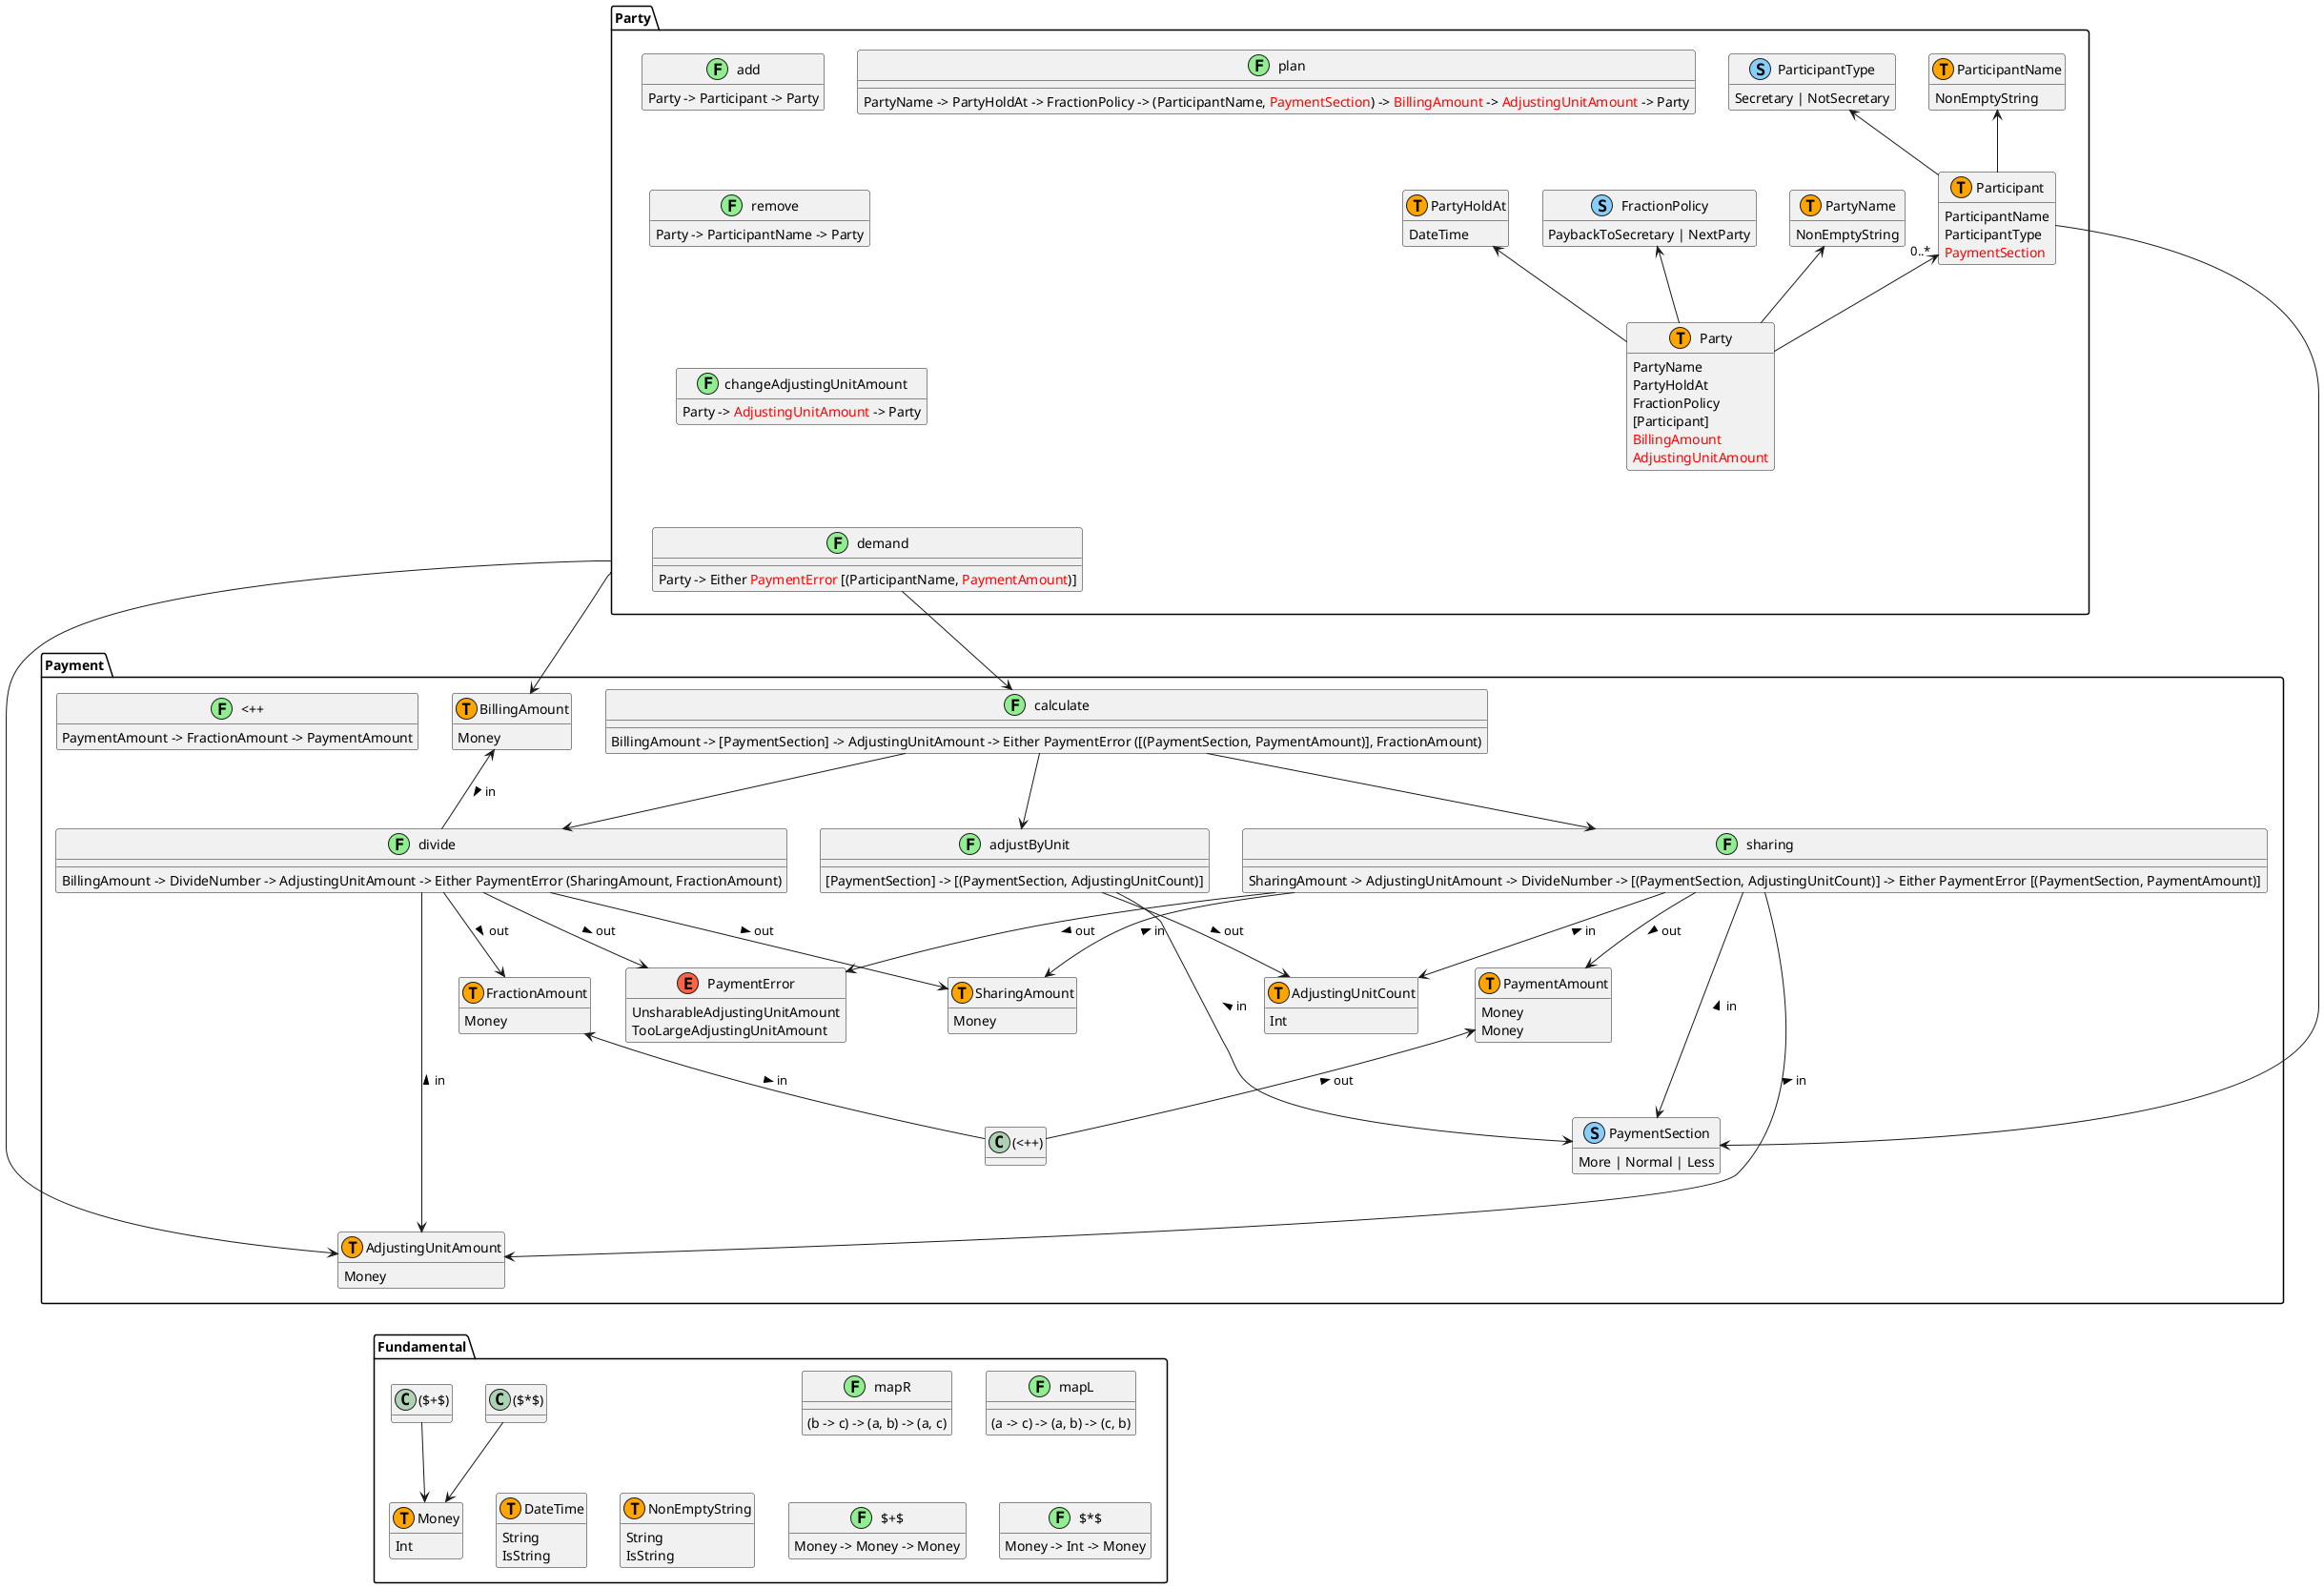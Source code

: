 @startuml

hide empty methods

package Party {
    class Party << (T, orange) >> {
        PartyName
        PartyHoldAt
        FractionPolicy
        [Participant]
        <font color=red>BillingAmount</font>
        <font color=red>AdjustingUnitAmount</font>
    }
    class PartyName << (T, orange) >> {
        NonEmptyString
    }
    class PartyHoldAt << (T, orange) >> {
        DateTime
    }
    class FractionPolicy << (S, lightskyblue) >> {
        PaybackToSecretary | NextParty
    }
    class Participant << (T, orange) >> {
        ParticipantName
        ParticipantType
        <font color=red>PaymentSection</font>
    }
    class ParticipantName << (T, orange) >> {
        NonEmptyString
    }
    class ParticipantType << (S, lightskyblue) >> {
        Secretary | NotSecretary
    }

    class plan << (F, lightgreen) >> {
        PartyName -> PartyHoldAt -> FractionPolicy -> (ParticipantName, <font color=red>PaymentSection</font>) -> <font color=red>BillingAmount</font> -> <font color=red>AdjustingUnitAmount</font> -> Party
    }
    class add << (F, lightgreen) >> {
        Party -> Participant -> Party
    }
    class remove << (F, lightgreen) >> {
        Party -> ParticipantName -> Party
    }
    class changeAdjustingUnitAmount << (F, lightgreen) >> {
        Party -> <font color=red>AdjustingUnitAmount</font> -> Party
    }
    class demand << (F, lightgreen) >> {
        Party -> Either <font color=red>PaymentError</font> [(ParticipantName, <font color=red>PaymentAmount</font>)]
    }

    Party -u-> PartyName
    Party -u-> PartyHoldAt
    Party -u-> FractionPolicy

    Participant -u-> ParticipantName
    Participant -u-> ParticipantType

    Party -u-> "0..*" Participant
}

package Payment {
    class PaymentSection << (S, lightskyblue) >> {
        More | Normal | Less
    }
    class AdjustingUnitAmount << (T, orange) >> {
        Money
    }
    class AdjustingUnitCount << (T, orange) >> {
        Int
    }
    class BillingAmount << (T, orange) >> {
        Money
    }
    class SharingAmount << (T, orange) >> {
        Money
    }
    class FractionAmount << (T, orange) >> {
        Money
    }
    class PaymentAmount << (T, orange) >> {
        Money
    }
    class PaymentAmount << (T, orange) >> {
        Money
    }

    class calculate << (F, lightgreen) >> {
        BillingAmount -> [PaymentSection] -> AdjustingUnitAmount -> Either PaymentError ([(PaymentSection, PaymentAmount)], FractionAmount)
    }
    class divide << (F, lightgreen) >> {
        BillingAmount -> DivideNumber -> AdjustingUnitAmount -> Either PaymentError (SharingAmount, FractionAmount)
    }
    class adjustByUnit << (F, lightgreen) >> {
        [PaymentSection] -> [(PaymentSection, AdjustingUnitCount)]
    }
    class sharing << (F, lightgreen) >> {
        SharingAmount -> AdjustingUnitAmount -> DivideNumber -> [(PaymentSection, AdjustingUnitCount)] -> Either PaymentError [(PaymentSection, PaymentAmount)]
    }
    class "(<++)" << (F, lightgreen) >> {
        PaymentAmount -> FractionAmount -> PaymentAmount
    }

    class PaymentError << (E, tomato) >> {
        UnsharableAdjustingUnitAmount
        TooLargeAdjustingUnitAmount
    }

    divide -u-> BillingAmount : in <
    divide -d-> AdjustingUnitAmount : in <
    divide -d-> SharingAmount : out >
    divide -d-> FractionAmount : out >
    divide -d-> PaymentError : out >

    adjustByUnit -u-> PaymentSection : in <
    adjustByUnit -d-> AdjustingUnitCount : out >

    sharing --> SharingAmount : in <
    sharing ----> AdjustingUnitAmount : in <
    sharing ---> PaymentSection : in <
    sharing --> AdjustingUnitCount : in <
    sharing -d-> PaymentAmount : out >
    sharing --> PaymentError : out >

    calculate -d-> divide
    calculate -d-> adjustByUnit
    calculate -d-> sharing

    "(<++)" -u-> PaymentAmount : out >
    "(<++)" -u-> FractionAmount : in <
}

Party --> BillingAmount
Party --> AdjustingUnitAmount
Participant --> PaymentSection

demand --> calculate

package Fundamental {
    class Money << (T, orange) >> {
        Int
    }
    class NonEmptyString << (T, orange) >> {
        String
        IsString
    }
    class DateTime << (T, orange) >> {
        String
        IsString
    }
    class mapR << (F, lightgreen) >> {
        (b -> c) -> (a, b) -> (a, c)
    }
    class mapL << (F, lightgreen) >> {
        (a -> c) -> (a, b) -> (c, b)
    }
    class ($+$) << (F, lightgreen) >> {
        Money -> Money -> Money
    }
    class ($*$) << (F, lightgreen) >> {
        Money -> Int -> Money
    }
    "($+$)" --> Money
    "($*$)" --> Money
}

' layout

add -d[hidden]-> remove
"remove" -[hidden]d-> changeAdjustingUnitAmount
changeAdjustingUnitAmount -[hidden]d-> demand

demand -[hidden]l-> Party

divide -[hidden]r-> adjustByUnit
adjustByUnit -[hidden]r-> sharing

AdjustingUnitAmount -[hidden]d-> "($+$)"
Money -[hidden]r-> DateTime
DateTime -[hidden]r-> NonEmptyString

@enduml
